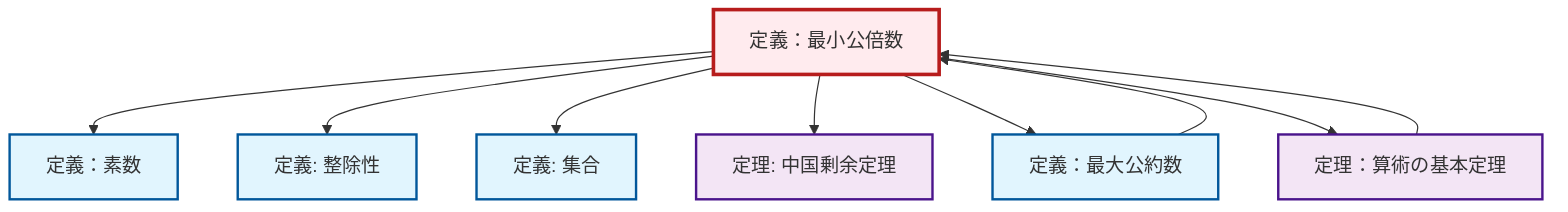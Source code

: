 graph TD
    classDef definition fill:#e1f5fe,stroke:#01579b,stroke-width:2px
    classDef theorem fill:#f3e5f5,stroke:#4a148c,stroke-width:2px
    classDef axiom fill:#fff3e0,stroke:#e65100,stroke-width:2px
    classDef example fill:#e8f5e9,stroke:#1b5e20,stroke-width:2px
    classDef current fill:#ffebee,stroke:#b71c1c,stroke-width:3px
    def-lcm["定義：最小公倍数"]:::definition
    thm-chinese-remainder["定理: 中国剰余定理"]:::theorem
    def-set["定義: 集合"]:::definition
    def-gcd["定義：最大公約数"]:::definition
    def-divisibility["定義: 整除性"]:::definition
    def-prime["定義：素数"]:::definition
    thm-fundamental-arithmetic["定理：算術の基本定理"]:::theorem
    def-lcm --> def-prime
    def-lcm --> def-divisibility
    def-lcm --> def-set
    def-lcm --> thm-chinese-remainder
    def-gcd --> def-lcm
    thm-fundamental-arithmetic --> def-lcm
    def-lcm --> def-gcd
    def-lcm --> thm-fundamental-arithmetic
    class def-lcm current